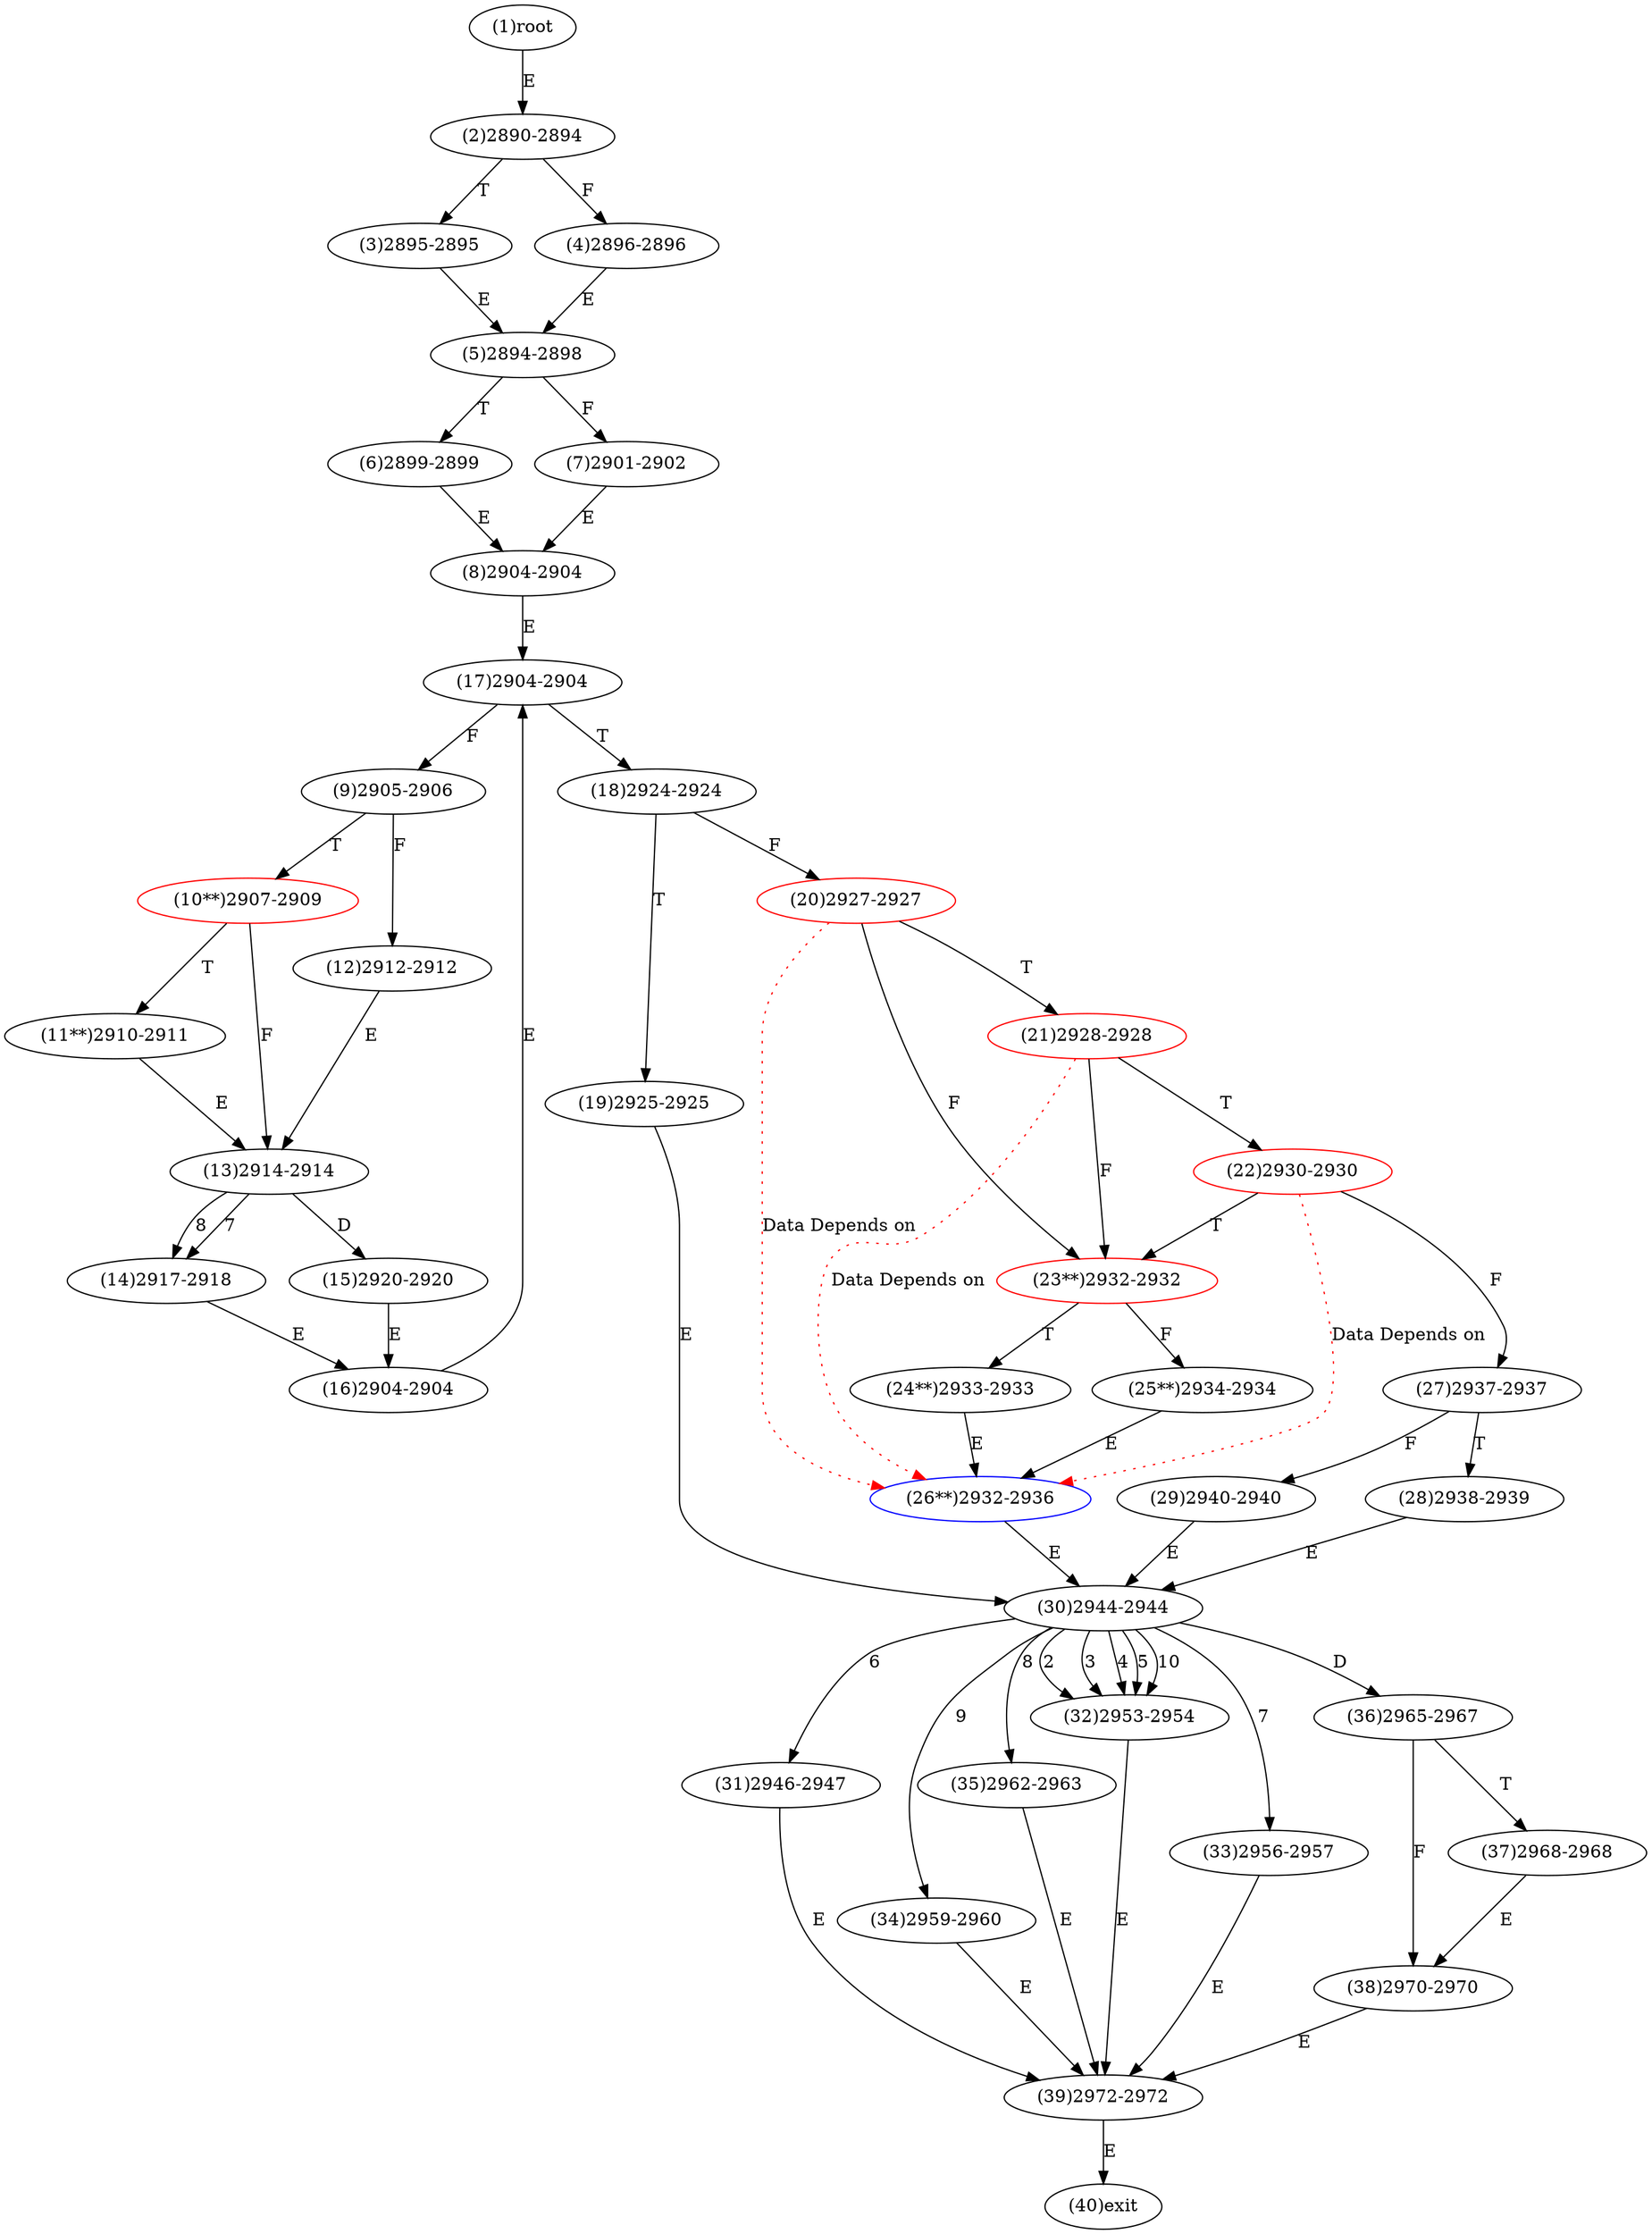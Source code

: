 digraph "" { 
1[ label="(1)root"];
2[ label="(2)2890-2894"];
3[ label="(3)2895-2895"];
4[ label="(4)2896-2896"];
5[ label="(5)2894-2898"];
6[ label="(6)2899-2899"];
7[ label="(7)2901-2902"];
8[ label="(8)2904-2904"];
9[ label="(9)2905-2906"];
10[ label="(10**)2907-2909",color=red];
11[ label="(11**)2910-2911"];
12[ label="(12)2912-2912"];
13[ label="(13)2914-2914"];
14[ label="(14)2917-2918"];
15[ label="(15)2920-2920"];
17[ label="(17)2904-2904"];
16[ label="(16)2904-2904"];
19[ label="(19)2925-2925"];
18[ label="(18)2924-2924"];
21[ label="(21)2928-2928",color=red];
20[ label="(20)2927-2927",color=red];
23[ label="(23**)2932-2932",color=red];
22[ label="(22)2930-2930",color=red];
25[ label="(25**)2934-2934"];
24[ label="(24**)2933-2933"];
27[ label="(27)2937-2937"];
26[ label="(26**)2932-2936",color=blue];
29[ label="(29)2940-2940"];
28[ label="(28)2938-2939"];
31[ label="(31)2946-2947"];
30[ label="(30)2944-2944"];
34[ label="(34)2959-2960"];
35[ label="(35)2962-2963"];
32[ label="(32)2953-2954"];
33[ label="(33)2956-2957"];
38[ label="(38)2970-2970"];
39[ label="(39)2972-2972"];
36[ label="(36)2965-2967"];
37[ label="(37)2968-2968"];
40[ label="(40)exit"];
1->2[ label="E"];
2->4[ label="F"];
2->3[ label="T"];
3->5[ label="E"];
4->5[ label="E"];
5->7[ label="F"];
5->6[ label="T"];
6->8[ label="E"];
7->8[ label="E"];
8->17[ label="E"];
9->12[ label="F"];
9->10[ label="T"];
10->13[ label="F"];
10->11[ label="T"];
11->13[ label="E"];
12->13[ label="E"];
13->14[ label="7"];
13->14[ label="8"];
13->15[ label="D"];
14->16[ label="E"];
15->16[ label="E"];
16->17[ label="E"];
17->9[ label="F"];
17->18[ label="T"];
18->20[ label="F"];
18->19[ label="T"];
19->30[ label="E"];
20->23[ label="F"];
20->21[ label="T"];
21->23[ label="F"];
21->22[ label="T"];
22->27[ label="F"];
22->23[ label="T"];
23->25[ label="F"];
23->24[ label="T"];
24->26[ label="E"];
25->26[ label="E"];
26->30[ label="E"];
27->29[ label="F"];
27->28[ label="T"];
28->30[ label="E"];
29->30[ label="E"];
30->32[ label="2"];
30->32[ label="3"];
30->32[ label="4"];
30->32[ label="5"];
30->31[ label="6"];
30->33[ label="7"];
30->35[ label="8"];
30->34[ label="9"];
30->32[ label="10"];
30->36[ label="D"];
31->39[ label="E"];
32->39[ label="E"];
33->39[ label="E"];
34->39[ label="E"];
35->39[ label="E"];
36->38[ label="F"];
36->37[ label="T"];
37->38[ label="E"];
38->39[ label="E"];
39->40[ label="E"];
21->26[ color="red" label="Data Depends on" style = dotted ];
20->26[ color="red" label="Data Depends on" style = dotted ];
22->26[ color="red" label="Data Depends on" style = dotted ];
}